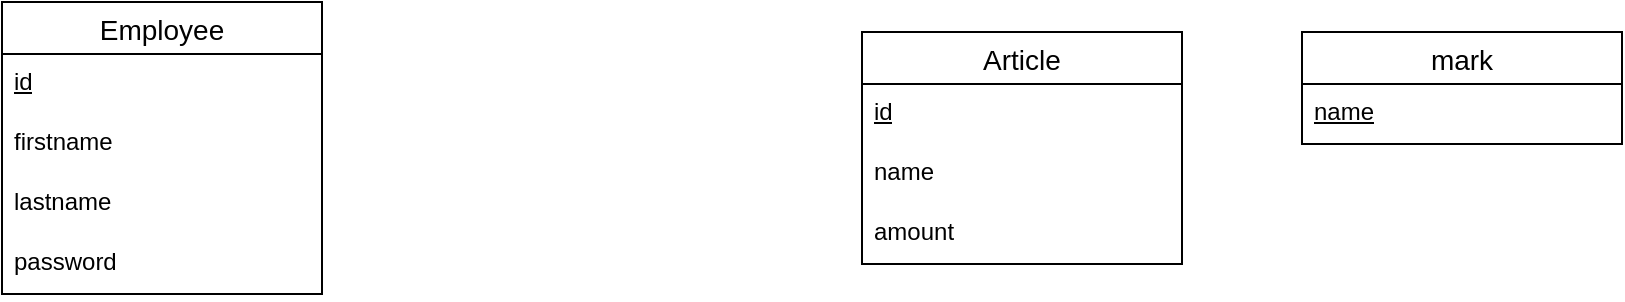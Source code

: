 <mxfile version="26.0.16">
  <diagram name="Page-1" id="KWOimu77VMeg4pdiOKhi">
    <mxGraphModel dx="1224" dy="796" grid="1" gridSize="10" guides="1" tooltips="1" connect="1" arrows="1" fold="1" page="1" pageScale="1" pageWidth="850" pageHeight="1100" math="0" shadow="0">
      <root>
        <mxCell id="0" />
        <mxCell id="1" parent="0" />
        <mxCell id="mwfjOEjG_0USMS4IyQ6j-1" value="Employee" style="swimlane;fontStyle=0;childLayout=stackLayout;horizontal=1;startSize=26;horizontalStack=0;resizeParent=1;resizeParentMax=0;resizeLast=0;collapsible=1;marginBottom=0;align=center;fontSize=14;" vertex="1" parent="1">
          <mxGeometry x="40" y="40" width="160" height="146" as="geometry" />
        </mxCell>
        <mxCell id="mwfjOEjG_0USMS4IyQ6j-2" value="&lt;u&gt;id&lt;/u&gt;" style="text;strokeColor=none;fillColor=none;spacingLeft=4;spacingRight=4;overflow=hidden;rotatable=0;points=[[0,0.5],[1,0.5]];portConstraint=eastwest;fontSize=12;whiteSpace=wrap;html=1;" vertex="1" parent="mwfjOEjG_0USMS4IyQ6j-1">
          <mxGeometry y="26" width="160" height="30" as="geometry" />
        </mxCell>
        <mxCell id="mwfjOEjG_0USMS4IyQ6j-3" value="firstname" style="text;strokeColor=none;fillColor=none;spacingLeft=4;spacingRight=4;overflow=hidden;rotatable=0;points=[[0,0.5],[1,0.5]];portConstraint=eastwest;fontSize=12;whiteSpace=wrap;html=1;" vertex="1" parent="mwfjOEjG_0USMS4IyQ6j-1">
          <mxGeometry y="56" width="160" height="30" as="geometry" />
        </mxCell>
        <mxCell id="mwfjOEjG_0USMS4IyQ6j-4" value="lastname" style="text;strokeColor=none;fillColor=none;spacingLeft=4;spacingRight=4;overflow=hidden;rotatable=0;points=[[0,0.5],[1,0.5]];portConstraint=eastwest;fontSize=12;whiteSpace=wrap;html=1;" vertex="1" parent="mwfjOEjG_0USMS4IyQ6j-1">
          <mxGeometry y="86" width="160" height="30" as="geometry" />
        </mxCell>
        <mxCell id="mwfjOEjG_0USMS4IyQ6j-5" value="password" style="text;strokeColor=none;fillColor=none;spacingLeft=4;spacingRight=4;overflow=hidden;rotatable=0;points=[[0,0.5],[1,0.5]];portConstraint=eastwest;fontSize=12;whiteSpace=wrap;html=1;" vertex="1" parent="mwfjOEjG_0USMS4IyQ6j-1">
          <mxGeometry y="116" width="160" height="30" as="geometry" />
        </mxCell>
        <mxCell id="mwfjOEjG_0USMS4IyQ6j-6" value="Article" style="swimlane;fontStyle=0;childLayout=stackLayout;horizontal=1;startSize=26;horizontalStack=0;resizeParent=1;resizeParentMax=0;resizeLast=0;collapsible=1;marginBottom=0;align=center;fontSize=14;" vertex="1" parent="1">
          <mxGeometry x="470" y="55" width="160" height="116" as="geometry" />
        </mxCell>
        <mxCell id="mwfjOEjG_0USMS4IyQ6j-7" value="&lt;u&gt;id&lt;/u&gt;" style="text;strokeColor=none;fillColor=none;spacingLeft=4;spacingRight=4;overflow=hidden;rotatable=0;points=[[0,0.5],[1,0.5]];portConstraint=eastwest;fontSize=12;whiteSpace=wrap;html=1;" vertex="1" parent="mwfjOEjG_0USMS4IyQ6j-6">
          <mxGeometry y="26" width="160" height="30" as="geometry" />
        </mxCell>
        <mxCell id="mwfjOEjG_0USMS4IyQ6j-8" value="name" style="text;strokeColor=none;fillColor=none;spacingLeft=4;spacingRight=4;overflow=hidden;rotatable=0;points=[[0,0.5],[1,0.5]];portConstraint=eastwest;fontSize=12;whiteSpace=wrap;html=1;" vertex="1" parent="mwfjOEjG_0USMS4IyQ6j-6">
          <mxGeometry y="56" width="160" height="30" as="geometry" />
        </mxCell>
        <mxCell id="mwfjOEjG_0USMS4IyQ6j-9" value="amount" style="text;strokeColor=none;fillColor=none;spacingLeft=4;spacingRight=4;overflow=hidden;rotatable=0;points=[[0,0.5],[1,0.5]];portConstraint=eastwest;fontSize=12;whiteSpace=wrap;html=1;" vertex="1" parent="mwfjOEjG_0USMS4IyQ6j-6">
          <mxGeometry y="86" width="160" height="30" as="geometry" />
        </mxCell>
        <mxCell id="mwfjOEjG_0USMS4IyQ6j-19" value="mark" style="swimlane;fontStyle=0;childLayout=stackLayout;horizontal=1;startSize=26;horizontalStack=0;resizeParent=1;resizeParentMax=0;resizeLast=0;collapsible=1;marginBottom=0;align=center;fontSize=14;" vertex="1" parent="1">
          <mxGeometry x="690" y="55" width="160" height="56" as="geometry" />
        </mxCell>
        <mxCell id="mwfjOEjG_0USMS4IyQ6j-20" value="&lt;u&gt;name&lt;/u&gt;" style="text;strokeColor=none;fillColor=none;spacingLeft=4;spacingRight=4;overflow=hidden;rotatable=0;points=[[0,0.5],[1,0.5]];portConstraint=eastwest;fontSize=12;whiteSpace=wrap;html=1;" vertex="1" parent="mwfjOEjG_0USMS4IyQ6j-19">
          <mxGeometry y="26" width="160" height="30" as="geometry" />
        </mxCell>
      </root>
    </mxGraphModel>
  </diagram>
</mxfile>
